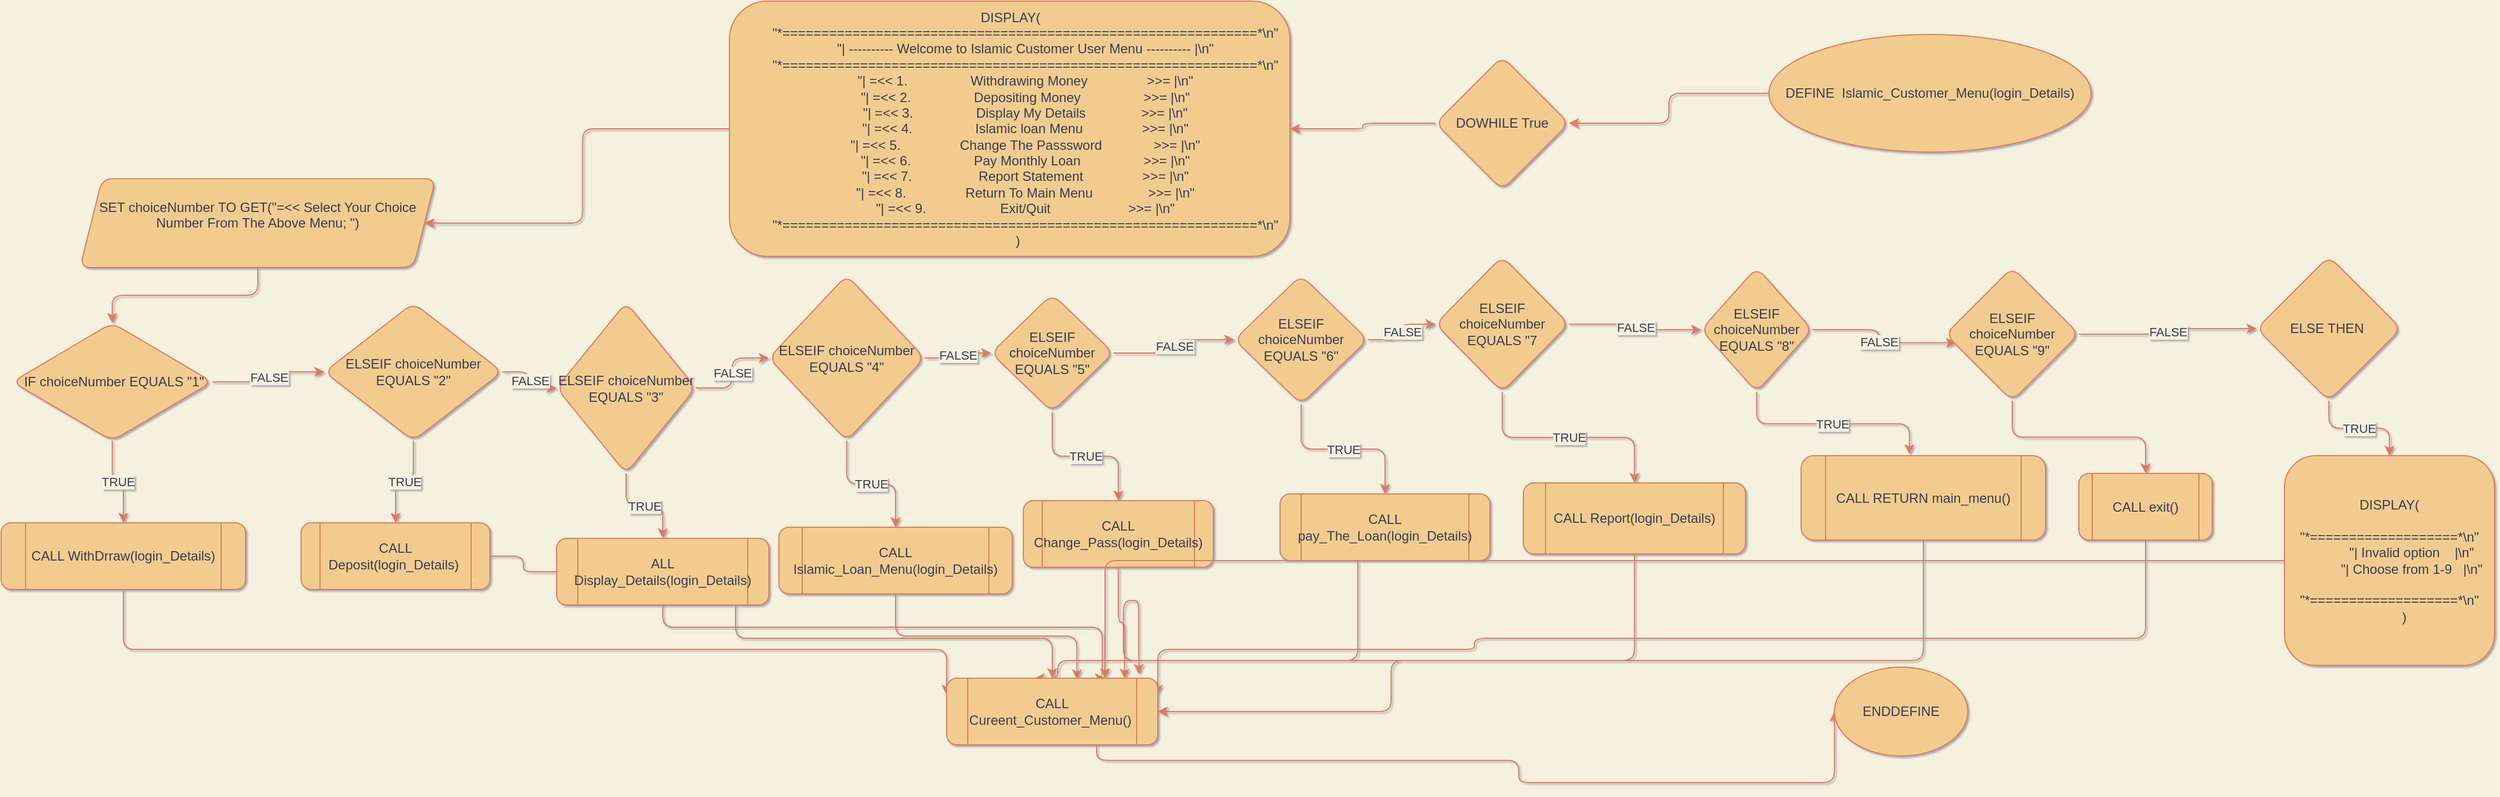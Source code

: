 <mxfile version="15.8.4" type="device"><diagram id="C5RBs43oDa-KdzZeNtuy" name="Page-1"><mxGraphModel dx="1483" dy="983" grid="1" gridSize="10" guides="1" tooltips="1" connect="1" arrows="1" fold="1" page="1" pageScale="1" pageWidth="827" pageHeight="1169" background="#F4F1DE" math="0" shadow="1"><root><mxCell id="WIyWlLk6GJQsqaUBKTNV-0"/><mxCell id="WIyWlLk6GJQsqaUBKTNV-1" parent="WIyWlLk6GJQsqaUBKTNV-0"/><mxCell id="v3mtkEDBiNSQYrnlPrc2-1" style="edgeStyle=orthogonalEdgeStyle;orthogonalLoop=1;jettySize=auto;html=1;strokeColor=#E07A5F;fontColor=#393C56;labelBackgroundColor=#F4F1DE;" edge="1" parent="WIyWlLk6GJQsqaUBKTNV-1" source="v3mtkEDBiNSQYrnlPrc2-2" target="v3mtkEDBiNSQYrnlPrc2-4"><mxGeometry relative="1" as="geometry"/></mxCell><mxCell id="v3mtkEDBiNSQYrnlPrc2-2" value="DEFINE&amp;nbsp; Islamic_Customer_Menu(login_Details)" style="ellipse;whiteSpace=wrap;html=1;fillColor=#F2CC8F;strokeColor=#E07A5F;fontColor=#393C56;rounded=1;" vertex="1" parent="WIyWlLk6GJQsqaUBKTNV-1"><mxGeometry x="1641" y="70" width="290" height="106" as="geometry"/></mxCell><mxCell id="v3mtkEDBiNSQYrnlPrc2-3" value="" style="edgeStyle=orthogonalEdgeStyle;orthogonalLoop=1;jettySize=auto;html=1;strokeColor=#E07A5F;fontColor=#393C56;labelBackgroundColor=#F4F1DE;" edge="1" parent="WIyWlLk6GJQsqaUBKTNV-1" source="v3mtkEDBiNSQYrnlPrc2-4" target="v3mtkEDBiNSQYrnlPrc2-6"><mxGeometry relative="1" as="geometry"/></mxCell><mxCell id="v3mtkEDBiNSQYrnlPrc2-4" value="DOWHILE True" style="rhombus;whiteSpace=wrap;html=1;fillColor=#F2CC8F;strokeColor=#E07A5F;fontColor=#393C56;rounded=1;" vertex="1" parent="WIyWlLk6GJQsqaUBKTNV-1"><mxGeometry x="1341" y="90" width="120" height="120" as="geometry"/></mxCell><mxCell id="v3mtkEDBiNSQYrnlPrc2-5" value="" style="edgeStyle=orthogonalEdgeStyle;orthogonalLoop=1;jettySize=auto;html=1;strokeColor=#E07A5F;fontColor=#393C56;labelBackgroundColor=#F4F1DE;" edge="1" parent="WIyWlLk6GJQsqaUBKTNV-1" source="v3mtkEDBiNSQYrnlPrc2-6" target="v3mtkEDBiNSQYrnlPrc2-8"><mxGeometry relative="1" as="geometry"/></mxCell><mxCell id="v3mtkEDBiNSQYrnlPrc2-6" value="&lt;div&gt;DISPLAY(&lt;/div&gt;&lt;div&gt;&amp;nbsp; &amp;nbsp; &amp;nbsp; &amp;nbsp; &quot;*=============================================================*\n&quot;&lt;/div&gt;&lt;div&gt;&amp;nbsp; &amp;nbsp; &amp;nbsp; &amp;nbsp; &quot;| ---------- Welcome to Islamic Customer User Menu ---------- |\n&quot;&lt;/div&gt;&lt;div&gt;&amp;nbsp; &amp;nbsp; &amp;nbsp; &amp;nbsp; &quot;*=============================================================*\n&quot;&lt;/div&gt;&lt;div&gt;&amp;nbsp; &amp;nbsp; &amp;nbsp; &amp;nbsp; &quot;| =&amp;lt;&amp;lt; 1.&amp;nbsp; &amp;nbsp; &amp;nbsp; &amp;nbsp; &amp;nbsp; &amp;nbsp; &amp;nbsp; &amp;nbsp; &amp;nbsp;Withdrawing Money&amp;nbsp; &amp;nbsp; &amp;nbsp; &amp;nbsp; &amp;nbsp; &amp;nbsp; &amp;nbsp; &amp;nbsp; &amp;gt;&amp;gt;= |\n&quot;&lt;/div&gt;&lt;div&gt;&amp;nbsp; &amp;nbsp; &amp;nbsp; &amp;nbsp; &quot;| =&amp;lt;&amp;lt; 2.&amp;nbsp; &amp;nbsp; &amp;nbsp; &amp;nbsp; &amp;nbsp; &amp;nbsp; &amp;nbsp; &amp;nbsp; &amp;nbsp;Depositing Money&amp;nbsp; &amp;nbsp; &amp;nbsp; &amp;nbsp; &amp;nbsp; &amp;nbsp; &amp;nbsp; &amp;nbsp; &amp;nbsp;&amp;gt;&amp;gt;= |\n&quot;&lt;/div&gt;&lt;div&gt;&amp;nbsp; &amp;nbsp; &amp;nbsp; &amp;nbsp; &quot;| =&amp;lt;&amp;lt; 3.&amp;nbsp; &amp;nbsp; &amp;nbsp; &amp;nbsp; &amp;nbsp; &amp;nbsp; &amp;nbsp; &amp;nbsp; &amp;nbsp;Display My Details&amp;nbsp; &amp;nbsp; &amp;nbsp; &amp;nbsp; &amp;nbsp; &amp;nbsp; &amp;nbsp; &amp;nbsp;&amp;gt;&amp;gt;= |\n&quot;&lt;/div&gt;&lt;div&gt;&amp;nbsp; &amp;nbsp; &amp;nbsp; &amp;nbsp; &quot;| =&amp;lt;&amp;lt; 4.&amp;nbsp; &amp;nbsp; &amp;nbsp; &amp;nbsp; &amp;nbsp; &amp;nbsp; &amp;nbsp; &amp;nbsp; &amp;nbsp;Islamic loan Menu&amp;nbsp; &amp;nbsp; &amp;nbsp; &amp;nbsp; &amp;nbsp; &amp;nbsp; &amp;nbsp; &amp;nbsp; &amp;gt;&amp;gt;= |\n&quot;&lt;/div&gt;&lt;div&gt;&amp;nbsp; &amp;nbsp; &amp;nbsp; &amp;nbsp; &quot;| =&amp;lt;&amp;lt; 5.&amp;nbsp; &amp;nbsp; &amp;nbsp; &amp;nbsp; &amp;nbsp; &amp;nbsp; &amp;nbsp; &amp;nbsp; Change The Passsword&amp;nbsp; &amp;nbsp; &amp;nbsp; &amp;nbsp; &amp;nbsp; &amp;nbsp; &amp;nbsp; &amp;gt;&amp;gt;= |\n&quot;&lt;/div&gt;&lt;div&gt;&amp;nbsp; &amp;nbsp; &amp;nbsp; &amp;nbsp; &quot;| =&amp;lt;&amp;lt; 6.&amp;nbsp; &amp;nbsp; &amp;nbsp; &amp;nbsp; &amp;nbsp; &amp;nbsp; &amp;nbsp; &amp;nbsp; &amp;nbsp;Pay Monthly Loan&amp;nbsp; &amp;nbsp; &amp;nbsp; &amp;nbsp; &amp;nbsp; &amp;nbsp; &amp;nbsp; &amp;nbsp; &amp;nbsp;&amp;gt;&amp;gt;= |\n&quot;&lt;/div&gt;&lt;div&gt;&amp;nbsp; &amp;nbsp; &amp;nbsp; &amp;nbsp; &quot;| =&amp;lt;&amp;lt; 7.&amp;nbsp; &amp;nbsp; &amp;nbsp; &amp;nbsp; &amp;nbsp; &amp;nbsp; &amp;nbsp; &amp;nbsp; &amp;nbsp; Report Statement&amp;nbsp; &amp;nbsp; &amp;nbsp; &amp;nbsp; &amp;nbsp; &amp;nbsp; &amp;nbsp; &amp;nbsp; &amp;gt;&amp;gt;= |\n&quot;&lt;/div&gt;&lt;div&gt;&amp;nbsp; &amp;nbsp; &amp;nbsp; &amp;nbsp; &quot;| =&amp;lt;&amp;lt; 8.&amp;nbsp; &amp;nbsp; &amp;nbsp; &amp;nbsp; &amp;nbsp; &amp;nbsp; &amp;nbsp; &amp;nbsp; Return To Main Menu&amp;nbsp; &amp;nbsp; &amp;nbsp; &amp;nbsp; &amp;nbsp; &amp;nbsp; &amp;nbsp; &amp;nbsp;&amp;gt;&amp;gt;= |\n&quot;&lt;/div&gt;&lt;div&gt;&amp;nbsp; &amp;nbsp; &amp;nbsp; &amp;nbsp; &quot;| =&amp;lt;&amp;lt; 9.&amp;nbsp; &amp;nbsp; &amp;nbsp; &amp;nbsp; &amp;nbsp; &amp;nbsp; &amp;nbsp; &amp;nbsp; &amp;nbsp; &amp;nbsp; Exit/Quit&amp;nbsp; &amp;nbsp; &amp;nbsp; &amp;nbsp; &amp;nbsp; &amp;nbsp; &amp;nbsp; &amp;nbsp; &amp;nbsp; &amp;nbsp; &amp;nbsp;&amp;gt;&amp;gt;= |\n&quot;&lt;/div&gt;&lt;div&gt;&amp;nbsp; &amp;nbsp; &amp;nbsp; &amp;nbsp; &quot;*=============================================================*\n&quot;&lt;/div&gt;&lt;div&gt;&amp;nbsp; &amp;nbsp; )&lt;/div&gt;" style="whiteSpace=wrap;html=1;fillColor=#F2CC8F;strokeColor=#E07A5F;fontColor=#393C56;rounded=1;" vertex="1" parent="WIyWlLk6GJQsqaUBKTNV-1"><mxGeometry x="705.5" y="40" width="504.5" height="230" as="geometry"/></mxCell><mxCell id="v3mtkEDBiNSQYrnlPrc2-7" style="edgeStyle=orthogonalEdgeStyle;orthogonalLoop=1;jettySize=auto;html=1;entryX=0.5;entryY=0;entryDx=0;entryDy=0;strokeColor=#E07A5F;fontColor=#393C56;labelBackgroundColor=#F4F1DE;" edge="1" parent="WIyWlLk6GJQsqaUBKTNV-1" source="v3mtkEDBiNSQYrnlPrc2-8" target="v3mtkEDBiNSQYrnlPrc2-11"><mxGeometry relative="1" as="geometry"/></mxCell><mxCell id="v3mtkEDBiNSQYrnlPrc2-8" value="&lt;div&gt;SET choiceNumber TO GET(&quot;=&amp;lt;&amp;lt; Select Your Choice Number From The Above Menu; &quot;)&lt;/div&gt;&lt;div&gt;&lt;br&gt;&lt;/div&gt;" style="shape=parallelogram;perimeter=parallelogramPerimeter;whiteSpace=wrap;html=1;fixedSize=1;fillColor=#F2CC8F;strokeColor=#E07A5F;fontColor=#393C56;rounded=1;" vertex="1" parent="WIyWlLk6GJQsqaUBKTNV-1"><mxGeometry x="121" y="200" width="320" height="80" as="geometry"/></mxCell><mxCell id="v3mtkEDBiNSQYrnlPrc2-9" value="TRUE" style="edgeStyle=orthogonalEdgeStyle;orthogonalLoop=1;jettySize=auto;html=1;strokeColor=#E07A5F;fontColor=#393C56;labelBackgroundColor=#F4F1DE;" edge="1" parent="WIyWlLk6GJQsqaUBKTNV-1" source="v3mtkEDBiNSQYrnlPrc2-11" target="v3mtkEDBiNSQYrnlPrc2-39"><mxGeometry relative="1" as="geometry"/></mxCell><mxCell id="v3mtkEDBiNSQYrnlPrc2-10" value="FALSE" style="edgeStyle=orthogonalEdgeStyle;orthogonalLoop=1;jettySize=auto;html=1;strokeColor=#E07A5F;fontColor=#393C56;labelBackgroundColor=#F4F1DE;" edge="1" parent="WIyWlLk6GJQsqaUBKTNV-1" source="v3mtkEDBiNSQYrnlPrc2-11" target="v3mtkEDBiNSQYrnlPrc2-14"><mxGeometry relative="1" as="geometry"/></mxCell><mxCell id="v3mtkEDBiNSQYrnlPrc2-11" value="&amp;nbsp;IF choiceNumber EQUALS &quot;1&quot;" style="rhombus;whiteSpace=wrap;html=1;fillColor=#F2CC8F;strokeColor=#E07A5F;fontColor=#393C56;rounded=1;" vertex="1" parent="WIyWlLk6GJQsqaUBKTNV-1"><mxGeometry x="60" y="330" width="180" height="106" as="geometry"/></mxCell><mxCell id="v3mtkEDBiNSQYrnlPrc2-12" value="TRUE" style="edgeStyle=orthogonalEdgeStyle;orthogonalLoop=1;jettySize=auto;html=1;strokeColor=#E07A5F;fontColor=#393C56;labelBackgroundColor=#F4F1DE;" edge="1" parent="WIyWlLk6GJQsqaUBKTNV-1" source="v3mtkEDBiNSQYrnlPrc2-14" target="v3mtkEDBiNSQYrnlPrc2-41"><mxGeometry relative="1" as="geometry"/></mxCell><mxCell id="v3mtkEDBiNSQYrnlPrc2-13" value="FALSE" style="edgeStyle=orthogonalEdgeStyle;orthogonalLoop=1;jettySize=auto;html=1;strokeColor=#E07A5F;fontColor=#393C56;labelBackgroundColor=#F4F1DE;" edge="1" parent="WIyWlLk6GJQsqaUBKTNV-1" source="v3mtkEDBiNSQYrnlPrc2-14" target="v3mtkEDBiNSQYrnlPrc2-17"><mxGeometry relative="1" as="geometry"/></mxCell><mxCell id="v3mtkEDBiNSQYrnlPrc2-14" value="ELSEIF choiceNumber EQUALS &quot;2&quot;" style="rhombus;whiteSpace=wrap;html=1;fillColor=#F2CC8F;strokeColor=#E07A5F;fontColor=#393C56;rounded=1;" vertex="1" parent="WIyWlLk6GJQsqaUBKTNV-1"><mxGeometry x="341" y="312" width="160" height="124" as="geometry"/></mxCell><mxCell id="v3mtkEDBiNSQYrnlPrc2-15" value="TRUE" style="edgeStyle=orthogonalEdgeStyle;orthogonalLoop=1;jettySize=auto;html=1;strokeColor=#E07A5F;fontColor=#393C56;labelBackgroundColor=#F4F1DE;" edge="1" parent="WIyWlLk6GJQsqaUBKTNV-1" source="v3mtkEDBiNSQYrnlPrc2-17" target="v3mtkEDBiNSQYrnlPrc2-58"><mxGeometry relative="1" as="geometry"/></mxCell><mxCell id="v3mtkEDBiNSQYrnlPrc2-16" value="FALSE" style="edgeStyle=orthogonalEdgeStyle;orthogonalLoop=1;jettySize=auto;html=1;strokeColor=#E07A5F;fontColor=#393C56;labelBackgroundColor=#F4F1DE;" edge="1" parent="WIyWlLk6GJQsqaUBKTNV-1" source="v3mtkEDBiNSQYrnlPrc2-17" target="v3mtkEDBiNSQYrnlPrc2-20"><mxGeometry relative="1" as="geometry"/></mxCell><mxCell id="v3mtkEDBiNSQYrnlPrc2-17" value="ELSEIF choiceNumber EQUALS &quot;3&quot;" style="rhombus;whiteSpace=wrap;html=1;fillColor=#F2CC8F;strokeColor=#E07A5F;fontColor=#393C56;rounded=1;" vertex="1" parent="WIyWlLk6GJQsqaUBKTNV-1"><mxGeometry x="550" y="311.5" width="125" height="154" as="geometry"/></mxCell><mxCell id="v3mtkEDBiNSQYrnlPrc2-18" value="TRUE" style="edgeStyle=orthogonalEdgeStyle;orthogonalLoop=1;jettySize=auto;html=1;strokeColor=#E07A5F;fontColor=#393C56;labelBackgroundColor=#F4F1DE;" edge="1" parent="WIyWlLk6GJQsqaUBKTNV-1" source="v3mtkEDBiNSQYrnlPrc2-20" target="v3mtkEDBiNSQYrnlPrc2-44"><mxGeometry relative="1" as="geometry"/></mxCell><mxCell id="v3mtkEDBiNSQYrnlPrc2-19" value="FALSE" style="edgeStyle=orthogonalEdgeStyle;orthogonalLoop=1;jettySize=auto;html=1;strokeColor=#E07A5F;fontColor=#393C56;labelBackgroundColor=#F4F1DE;" edge="1" parent="WIyWlLk6GJQsqaUBKTNV-1" source="v3mtkEDBiNSQYrnlPrc2-20" target="v3mtkEDBiNSQYrnlPrc2-23"><mxGeometry relative="1" as="geometry"/></mxCell><mxCell id="v3mtkEDBiNSQYrnlPrc2-20" value="ELSEIF choiceNumber EQUALS &quot;4&quot;" style="rhombus;whiteSpace=wrap;html=1;fillColor=#F2CC8F;strokeColor=#E07A5F;fontColor=#393C56;rounded=1;" vertex="1" parent="WIyWlLk6GJQsqaUBKTNV-1"><mxGeometry x="741" y="287" width="140" height="149" as="geometry"/></mxCell><mxCell id="v3mtkEDBiNSQYrnlPrc2-21" value="TRUE" style="edgeStyle=orthogonalEdgeStyle;orthogonalLoop=1;jettySize=auto;html=1;strokeColor=#E07A5F;fontColor=#393C56;labelBackgroundColor=#F4F1DE;" edge="1" parent="WIyWlLk6GJQsqaUBKTNV-1" source="v3mtkEDBiNSQYrnlPrc2-23" target="v3mtkEDBiNSQYrnlPrc2-46"><mxGeometry relative="1" as="geometry"/></mxCell><mxCell id="v3mtkEDBiNSQYrnlPrc2-22" value="FALSE" style="edgeStyle=orthogonalEdgeStyle;orthogonalLoop=1;jettySize=auto;html=1;strokeColor=#E07A5F;fontColor=#393C56;labelBackgroundColor=#F4F1DE;" edge="1" parent="WIyWlLk6GJQsqaUBKTNV-1" source="v3mtkEDBiNSQYrnlPrc2-23" target="v3mtkEDBiNSQYrnlPrc2-26"><mxGeometry relative="1" as="geometry"/></mxCell><mxCell id="v3mtkEDBiNSQYrnlPrc2-23" value="ELSEIF choiceNumber EQUALS &quot;5&quot;" style="rhombus;whiteSpace=wrap;html=1;fillColor=#F2CC8F;strokeColor=#E07A5F;fontColor=#393C56;rounded=1;" vertex="1" parent="WIyWlLk6GJQsqaUBKTNV-1"><mxGeometry x="941" y="304" width="110" height="106" as="geometry"/></mxCell><mxCell id="v3mtkEDBiNSQYrnlPrc2-24" value="TRUE" style="edgeStyle=orthogonalEdgeStyle;orthogonalLoop=1;jettySize=auto;html=1;strokeColor=#E07A5F;fontColor=#393C56;labelBackgroundColor=#F4F1DE;" edge="1" parent="WIyWlLk6GJQsqaUBKTNV-1" source="v3mtkEDBiNSQYrnlPrc2-26" target="v3mtkEDBiNSQYrnlPrc2-48"><mxGeometry relative="1" as="geometry"/></mxCell><mxCell id="v3mtkEDBiNSQYrnlPrc2-25" value="FALSE" style="edgeStyle=orthogonalEdgeStyle;orthogonalLoop=1;jettySize=auto;html=1;strokeColor=#E07A5F;fontColor=#393C56;labelBackgroundColor=#F4F1DE;" edge="1" parent="WIyWlLk6GJQsqaUBKTNV-1" source="v3mtkEDBiNSQYrnlPrc2-26" target="v3mtkEDBiNSQYrnlPrc2-29"><mxGeometry relative="1" as="geometry"/></mxCell><mxCell id="v3mtkEDBiNSQYrnlPrc2-26" value="ELSEIF choiceNumber EQUALS &quot;6&quot;" style="rhombus;whiteSpace=wrap;html=1;fillColor=#F2CC8F;strokeColor=#E07A5F;fontColor=#393C56;rounded=1;" vertex="1" parent="WIyWlLk6GJQsqaUBKTNV-1"><mxGeometry x="1160" y="287" width="120" height="116" as="geometry"/></mxCell><mxCell id="v3mtkEDBiNSQYrnlPrc2-27" value="FALSE" style="edgeStyle=orthogonalEdgeStyle;orthogonalLoop=1;jettySize=auto;html=1;entryX=0;entryY=0.5;entryDx=0;entryDy=0;strokeColor=#E07A5F;fontColor=#393C56;labelBackgroundColor=#F4F1DE;" edge="1" parent="WIyWlLk6GJQsqaUBKTNV-1" source="v3mtkEDBiNSQYrnlPrc2-29" target="v3mtkEDBiNSQYrnlPrc2-32"><mxGeometry relative="1" as="geometry"/></mxCell><mxCell id="v3mtkEDBiNSQYrnlPrc2-28" value="TRUE" style="edgeStyle=orthogonalEdgeStyle;orthogonalLoop=1;jettySize=auto;html=1;strokeColor=#E07A5F;fontColor=#393C56;labelBackgroundColor=#F4F1DE;" edge="1" parent="WIyWlLk6GJQsqaUBKTNV-1" source="v3mtkEDBiNSQYrnlPrc2-29" target="v3mtkEDBiNSQYrnlPrc2-54"><mxGeometry relative="1" as="geometry"/></mxCell><mxCell id="v3mtkEDBiNSQYrnlPrc2-29" value="ELSEIF choiceNumber EQUALS &quot;7" style="rhombus;whiteSpace=wrap;html=1;fillColor=#F2CC8F;strokeColor=#E07A5F;fontColor=#393C56;rounded=1;" vertex="1" parent="WIyWlLk6GJQsqaUBKTNV-1"><mxGeometry x="1341" y="270" width="120" height="122" as="geometry"/></mxCell><mxCell id="v3mtkEDBiNSQYrnlPrc2-30" value="TRUE" style="edgeStyle=orthogonalEdgeStyle;orthogonalLoop=1;jettySize=auto;html=1;entryX=0.443;entryY=-0.017;entryDx=0;entryDy=0;entryPerimeter=0;strokeColor=#E07A5F;fontColor=#393C56;labelBackgroundColor=#F4F1DE;" edge="1" parent="WIyWlLk6GJQsqaUBKTNV-1" source="v3mtkEDBiNSQYrnlPrc2-32" target="v3mtkEDBiNSQYrnlPrc2-52"><mxGeometry relative="1" as="geometry"/></mxCell><mxCell id="v3mtkEDBiNSQYrnlPrc2-31" value="FALSE" style="edgeStyle=orthogonalEdgeStyle;orthogonalLoop=1;jettySize=auto;html=1;entryX=0.079;entryY=0.565;entryDx=0;entryDy=0;entryPerimeter=0;strokeColor=#E07A5F;fontColor=#393C56;labelBackgroundColor=#F4F1DE;" edge="1" parent="WIyWlLk6GJQsqaUBKTNV-1" source="v3mtkEDBiNSQYrnlPrc2-32" target="v3mtkEDBiNSQYrnlPrc2-35"><mxGeometry relative="1" as="geometry"/></mxCell><mxCell id="v3mtkEDBiNSQYrnlPrc2-32" value="ELSEIF choiceNumber EQUALS &quot;8&quot;" style="rhombus;whiteSpace=wrap;html=1;fillColor=#F2CC8F;strokeColor=#E07A5F;fontColor=#393C56;rounded=1;" vertex="1" parent="WIyWlLk6GJQsqaUBKTNV-1"><mxGeometry x="1580" y="280" width="100" height="112" as="geometry"/></mxCell><mxCell id="v3mtkEDBiNSQYrnlPrc2-33" value="FALSE" style="edgeStyle=orthogonalEdgeStyle;orthogonalLoop=1;jettySize=auto;html=1;strokeColor=#E07A5F;fontColor=#393C56;labelBackgroundColor=#F4F1DE;" edge="1" parent="WIyWlLk6GJQsqaUBKTNV-1" source="v3mtkEDBiNSQYrnlPrc2-35" target="v3mtkEDBiNSQYrnlPrc2-37"><mxGeometry relative="1" as="geometry"><mxPoint x="1771" y="325" as="targetPoint"/></mxGeometry></mxCell><mxCell id="v3mtkEDBiNSQYrnlPrc2-34" style="edgeStyle=orthogonalEdgeStyle;sketch=0;orthogonalLoop=1;jettySize=auto;html=1;entryX=0.5;entryY=0;entryDx=0;entryDy=0;fontColor=#393C56;strokeColor=#E07A5F;fillColor=#F2CC8F;labelBackgroundColor=#F4F1DE;" edge="1" parent="WIyWlLk6GJQsqaUBKTNV-1" source="v3mtkEDBiNSQYrnlPrc2-35" target="v3mtkEDBiNSQYrnlPrc2-50"><mxGeometry relative="1" as="geometry"/></mxCell><mxCell id="v3mtkEDBiNSQYrnlPrc2-35" value="ELSEIF choiceNumber EQUALS &quot;9&quot;" style="rhombus;whiteSpace=wrap;html=1;fillColor=#F2CC8F;strokeColor=#E07A5F;fontColor=#393C56;rounded=1;" vertex="1" parent="WIyWlLk6GJQsqaUBKTNV-1"><mxGeometry x="1800" y="280" width="120" height="120" as="geometry"/></mxCell><mxCell id="v3mtkEDBiNSQYrnlPrc2-36" value="TRUE" style="edgeStyle=orthogonalEdgeStyle;orthogonalLoop=1;jettySize=auto;html=1;entryX=0.5;entryY=0;entryDx=0;entryDy=0;strokeColor=#E07A5F;fontColor=#393C56;labelBackgroundColor=#F4F1DE;" edge="1" parent="WIyWlLk6GJQsqaUBKTNV-1" source="v3mtkEDBiNSQYrnlPrc2-37" target="v3mtkEDBiNSQYrnlPrc2-61"><mxGeometry relative="1" as="geometry"><mxPoint x="2205" y="490" as="targetPoint"/></mxGeometry></mxCell><mxCell id="v3mtkEDBiNSQYrnlPrc2-37" value="ELSE THEN&amp;nbsp;" style="rhombus;whiteSpace=wrap;html=1;fillColor=#F2CC8F;strokeColor=#E07A5F;fontColor=#393C56;rounded=1;" vertex="1" parent="WIyWlLk6GJQsqaUBKTNV-1"><mxGeometry x="2080" y="270" width="130" height="130" as="geometry"/></mxCell><mxCell id="v3mtkEDBiNSQYrnlPrc2-38" style="edgeStyle=orthogonalEdgeStyle;orthogonalLoop=1;jettySize=auto;html=1;entryX=0;entryY=0.25;entryDx=0;entryDy=0;strokeColor=#E07A5F;fontColor=#393C56;labelBackgroundColor=#F4F1DE;" edge="1" parent="WIyWlLk6GJQsqaUBKTNV-1" source="v3mtkEDBiNSQYrnlPrc2-39" target="v3mtkEDBiNSQYrnlPrc2-56"><mxGeometry relative="1" as="geometry"><Array as="points"><mxPoint x="571" y="624"/><mxPoint x="961" y="624"/></Array></mxGeometry></mxCell><mxCell id="v3mtkEDBiNSQYrnlPrc2-39" value="CALL WithDrraw(login_Details)" style="shape=process;whiteSpace=wrap;html=1;backgroundOutline=1;fillColor=#F2CC8F;strokeColor=#E07A5F;fontColor=#393C56;rounded=1;" vertex="1" parent="WIyWlLk6GJQsqaUBKTNV-1"><mxGeometry x="50" y="510" width="220" height="60" as="geometry"/></mxCell><mxCell id="v3mtkEDBiNSQYrnlPrc2-40" style="edgeStyle=orthogonalEdgeStyle;orthogonalLoop=1;jettySize=auto;html=1;startArrow=none;strokeColor=#E07A5F;fontColor=#393C56;labelBackgroundColor=#F4F1DE;" edge="1" parent="WIyWlLk6GJQsqaUBKTNV-1" source="v3mtkEDBiNSQYrnlPrc2-58" target="v3mtkEDBiNSQYrnlPrc2-56"><mxGeometry relative="1" as="geometry"><Array as="points"><mxPoint x="711" y="614"/></Array></mxGeometry></mxCell><mxCell id="v3mtkEDBiNSQYrnlPrc2-41" value="CALL Deposit(login_Details)&amp;nbsp;" style="shape=process;whiteSpace=wrap;html=1;backgroundOutline=1;fillColor=#F2CC8F;strokeColor=#E07A5F;fontColor=#393C56;rounded=1;" vertex="1" parent="WIyWlLk6GJQsqaUBKTNV-1"><mxGeometry x="320" y="510" width="170" height="60" as="geometry"/></mxCell><mxCell id="v3mtkEDBiNSQYrnlPrc2-42" style="edgeStyle=orthogonalEdgeStyle;orthogonalLoop=1;jettySize=auto;html=1;entryX=0.75;entryY=0;entryDx=0;entryDy=0;strokeColor=#E07A5F;fontColor=#393C56;labelBackgroundColor=#F4F1DE;" edge="1" parent="WIyWlLk6GJQsqaUBKTNV-1" source="v3mtkEDBiNSQYrnlPrc2-58" target="v3mtkEDBiNSQYrnlPrc2-56"><mxGeometry relative="1" as="geometry"><Array as="points"><mxPoint x="851" y="604"/><mxPoint x="1041" y="604"/><mxPoint x="1041" y="584"/></Array></mxGeometry></mxCell><mxCell id="v3mtkEDBiNSQYrnlPrc2-43" style="edgeStyle=orthogonalEdgeStyle;orthogonalLoop=1;jettySize=auto;html=1;entryX=0.617;entryY=0.017;entryDx=0;entryDy=0;entryPerimeter=0;strokeColor=#E07A5F;fontColor=#393C56;labelBackgroundColor=#F4F1DE;" edge="1" parent="WIyWlLk6GJQsqaUBKTNV-1" source="v3mtkEDBiNSQYrnlPrc2-44" target="v3mtkEDBiNSQYrnlPrc2-56"><mxGeometry relative="1" as="geometry"/></mxCell><mxCell id="v3mtkEDBiNSQYrnlPrc2-44" value="CALL Islamic_Loan_Menu(login_Details)" style="shape=process;whiteSpace=wrap;html=1;backgroundOutline=1;fillColor=#F2CC8F;strokeColor=#E07A5F;fontColor=#393C56;rounded=1;" vertex="1" parent="WIyWlLk6GJQsqaUBKTNV-1"><mxGeometry x="750" y="514" width="210" height="60" as="geometry"/></mxCell><mxCell id="v3mtkEDBiNSQYrnlPrc2-45" style="edgeStyle=orthogonalEdgeStyle;orthogonalLoop=1;jettySize=auto;html=1;entryX=0.843;entryY=0.003;entryDx=0;entryDy=0;entryPerimeter=0;strokeColor=#E07A5F;fontColor=#393C56;labelBackgroundColor=#F4F1DE;" edge="1" parent="WIyWlLk6GJQsqaUBKTNV-1" source="v3mtkEDBiNSQYrnlPrc2-46" target="v3mtkEDBiNSQYrnlPrc2-56"><mxGeometry relative="1" as="geometry"/></mxCell><mxCell id="v3mtkEDBiNSQYrnlPrc2-46" value="CALL Change_Pass(login_Details)" style="shape=process;whiteSpace=wrap;html=1;backgroundOutline=1;fillColor=#F2CC8F;strokeColor=#E07A5F;fontColor=#393C56;rounded=1;" vertex="1" parent="WIyWlLk6GJQsqaUBKTNV-1"><mxGeometry x="970" y="490" width="171" height="60" as="geometry"/></mxCell><mxCell id="v3mtkEDBiNSQYrnlPrc2-47" style="edgeStyle=orthogonalEdgeStyle;orthogonalLoop=1;jettySize=auto;html=1;entryX=0.91;entryY=-0.063;entryDx=0;entryDy=0;entryPerimeter=0;strokeColor=#E07A5F;fontColor=#393C56;labelBackgroundColor=#F4F1DE;" edge="1" parent="WIyWlLk6GJQsqaUBKTNV-1" source="v3mtkEDBiNSQYrnlPrc2-48" target="v3mtkEDBiNSQYrnlPrc2-56"><mxGeometry relative="1" as="geometry"><Array as="points"><mxPoint x="1271" y="634"/><mxPoint x="1060" y="634"/><mxPoint x="1060" y="580"/></Array></mxGeometry></mxCell><mxCell id="v3mtkEDBiNSQYrnlPrc2-48" value="CALL pay_The_Loan(login_Details)" style="shape=process;whiteSpace=wrap;html=1;backgroundOutline=1;fillColor=#F2CC8F;strokeColor=#E07A5F;fontColor=#393C56;rounded=1;" vertex="1" parent="WIyWlLk6GJQsqaUBKTNV-1"><mxGeometry x="1201" y="484" width="189" height="60" as="geometry"/></mxCell><mxCell id="v3mtkEDBiNSQYrnlPrc2-49" style="edgeStyle=orthogonalEdgeStyle;orthogonalLoop=1;jettySize=auto;html=1;entryX=1;entryY=0.25;entryDx=0;entryDy=0;strokeColor=#E07A5F;fontColor=#393C56;labelBackgroundColor=#F4F1DE;" edge="1" parent="WIyWlLk6GJQsqaUBKTNV-1" source="v3mtkEDBiNSQYrnlPrc2-50" target="v3mtkEDBiNSQYrnlPrc2-56"><mxGeometry relative="1" as="geometry"><Array as="points"><mxPoint x="1701" y="614"/><mxPoint x="1376" y="614"/><mxPoint x="1376" y="624"/><mxPoint x="1151" y="624"/></Array></mxGeometry></mxCell><mxCell id="v3mtkEDBiNSQYrnlPrc2-50" value="CALL exit()" style="shape=process;whiteSpace=wrap;html=1;backgroundOutline=1;fillColor=#F2CC8F;strokeColor=#E07A5F;fontColor=#393C56;rounded=1;" vertex="1" parent="WIyWlLk6GJQsqaUBKTNV-1"><mxGeometry x="1920" y="465.5" width="120" height="60" as="geometry"/></mxCell><mxCell id="v3mtkEDBiNSQYrnlPrc2-51" style="edgeStyle=orthogonalEdgeStyle;orthogonalLoop=1;jettySize=auto;html=1;entryX=1;entryY=0.5;entryDx=0;entryDy=0;strokeColor=#E07A5F;fontColor=#393C56;labelBackgroundColor=#F4F1DE;" edge="1" parent="WIyWlLk6GJQsqaUBKTNV-1" source="v3mtkEDBiNSQYrnlPrc2-52" target="v3mtkEDBiNSQYrnlPrc2-56"><mxGeometry relative="1" as="geometry"><Array as="points"><mxPoint x="1551" y="634"/><mxPoint x="1301" y="634"/><mxPoint x="1301" y="614"/></Array></mxGeometry></mxCell><mxCell id="v3mtkEDBiNSQYrnlPrc2-52" value="CALL RETURN main_menu()" style="shape=process;whiteSpace=wrap;html=1;backgroundOutline=1;fillColor=#F2CC8F;strokeColor=#E07A5F;fontColor=#393C56;rounded=1;" vertex="1" parent="WIyWlLk6GJQsqaUBKTNV-1"><mxGeometry x="1670" y="449.5" width="220" height="76" as="geometry"/></mxCell><mxCell id="v3mtkEDBiNSQYrnlPrc2-53" style="edgeStyle=orthogonalEdgeStyle;orthogonalLoop=1;jettySize=auto;html=1;entryX=0.417;entryY=0;entryDx=0;entryDy=0;entryPerimeter=0;strokeColor=#E07A5F;fontColor=#393C56;labelBackgroundColor=#F4F1DE;" edge="1" parent="WIyWlLk6GJQsqaUBKTNV-1" source="v3mtkEDBiNSQYrnlPrc2-54" target="v3mtkEDBiNSQYrnlPrc2-56"><mxGeometry relative="1" as="geometry"><Array as="points"><mxPoint x="1411" y="634"/><mxPoint x="1001" y="634"/><mxPoint x="1001" y="584"/></Array></mxGeometry></mxCell><mxCell id="v3mtkEDBiNSQYrnlPrc2-54" value="CALL Report(login_Details)" style="shape=process;whiteSpace=wrap;html=1;backgroundOutline=1;fillColor=#F2CC8F;strokeColor=#E07A5F;fontColor=#393C56;rounded=1;" vertex="1" parent="WIyWlLk6GJQsqaUBKTNV-1"><mxGeometry x="1420" y="474" width="200" height="64" as="geometry"/></mxCell><mxCell id="v3mtkEDBiNSQYrnlPrc2-55" style="edgeStyle=orthogonalEdgeStyle;orthogonalLoop=1;jettySize=auto;html=1;entryX=0;entryY=0.5;entryDx=0;entryDy=0;strokeColor=#E07A5F;fontColor=#393C56;labelBackgroundColor=#F4F1DE;" edge="1" parent="WIyWlLk6GJQsqaUBKTNV-1" source="v3mtkEDBiNSQYrnlPrc2-56" target="v3mtkEDBiNSQYrnlPrc2-57"><mxGeometry relative="1" as="geometry"><Array as="points"><mxPoint x="1036" y="724"/><mxPoint x="1416" y="724"/><mxPoint x="1416" y="744"/></Array></mxGeometry></mxCell><mxCell id="v3mtkEDBiNSQYrnlPrc2-56" value="CALL Cureent_Customer_Menu()&amp;nbsp;" style="shape=process;whiteSpace=wrap;html=1;backgroundOutline=1;fillColor=#F2CC8F;strokeColor=#E07A5F;fontColor=#393C56;rounded=1;" vertex="1" parent="WIyWlLk6GJQsqaUBKTNV-1"><mxGeometry x="901" y="650" width="190" height="60" as="geometry"/></mxCell><mxCell id="v3mtkEDBiNSQYrnlPrc2-57" value="ENDDEFINE" style="ellipse;whiteSpace=wrap;html=1;fillColor=#F2CC8F;strokeColor=#E07A5F;fontColor=#393C56;rounded=1;" vertex="1" parent="WIyWlLk6GJQsqaUBKTNV-1"><mxGeometry x="1700" y="640" width="120" height="80" as="geometry"/></mxCell><mxCell id="v3mtkEDBiNSQYrnlPrc2-58" value="ALL Display_Details(login_Details)" style="shape=process;whiteSpace=wrap;html=1;backgroundOutline=1;fillColor=#F2CC8F;strokeColor=#E07A5F;fontColor=#393C56;rounded=1;" vertex="1" parent="WIyWlLk6GJQsqaUBKTNV-1"><mxGeometry x="550" y="524" width="191" height="60" as="geometry"/></mxCell><mxCell id="v3mtkEDBiNSQYrnlPrc2-59" value="" style="edgeStyle=orthogonalEdgeStyle;orthogonalLoop=1;jettySize=auto;html=1;endArrow=none;strokeColor=#E07A5F;fontColor=#393C56;labelBackgroundColor=#F4F1DE;" edge="1" parent="WIyWlLk6GJQsqaUBKTNV-1" source="v3mtkEDBiNSQYrnlPrc2-41" target="v3mtkEDBiNSQYrnlPrc2-58"><mxGeometry relative="1" as="geometry"><mxPoint x="571" y="494.0" as="sourcePoint"/><mxPoint x="961" y="614.0" as="targetPoint"/><Array as="points"/></mxGeometry></mxCell><mxCell id="v3mtkEDBiNSQYrnlPrc2-60" style="edgeStyle=orthogonalEdgeStyle;sketch=0;orthogonalLoop=1;jettySize=auto;html=1;entryX=0.75;entryY=0;entryDx=0;entryDy=0;fontColor=#393C56;strokeColor=#E07A5F;fillColor=#F2CC8F;labelBackgroundColor=#F4F1DE;" edge="1" parent="WIyWlLk6GJQsqaUBKTNV-1" source="v3mtkEDBiNSQYrnlPrc2-61" target="v3mtkEDBiNSQYrnlPrc2-56"><mxGeometry relative="1" as="geometry"/></mxCell><mxCell id="v3mtkEDBiNSQYrnlPrc2-61" value="&lt;div&gt;DISPLAY(&lt;/div&gt;&lt;div&gt;&amp;nbsp; &amp;nbsp; &amp;nbsp; &amp;nbsp; &amp;nbsp; &amp;nbsp; &quot;*===================*\n&quot;&lt;/div&gt;&lt;div&gt;&amp;nbsp; &amp;nbsp; &amp;nbsp; &amp;nbsp; &amp;nbsp; &amp;nbsp; &quot;| Invalid option&amp;nbsp; &amp;nbsp; |\n&quot;&lt;/div&gt;&lt;div&gt;&amp;nbsp; &amp;nbsp; &amp;nbsp; &amp;nbsp; &amp;nbsp; &amp;nbsp; &quot;| Choose from 1-9&amp;nbsp; &amp;nbsp;|\n&quot;&lt;/div&gt;&lt;div&gt;&amp;nbsp; &amp;nbsp; &amp;nbsp; &amp;nbsp; &amp;nbsp; &amp;nbsp; &quot;*===================*\n&quot;&lt;/div&gt;&lt;div&gt;&amp;nbsp; &amp;nbsp; &amp;nbsp; &amp;nbsp; )&lt;/div&gt;" style="whiteSpace=wrap;html=1;aspect=fixed;fillColor=#F2CC8F;strokeColor=#E07A5F;fontColor=#393C56;rounded=1;" vertex="1" parent="WIyWlLk6GJQsqaUBKTNV-1"><mxGeometry x="2105" y="449.5" width="189" height="189" as="geometry"/></mxCell></root></mxGraphModel></diagram></mxfile>